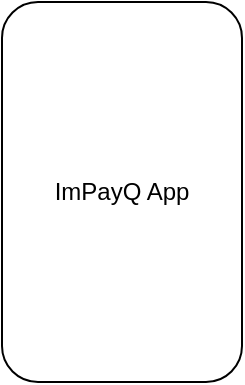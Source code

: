 <mxfile version="26.1.1">
  <diagram name="Page-1" id="3_mQw_ArMDM8NdCvHybq">
    <mxGraphModel dx="1026" dy="599" grid="1" gridSize="10" guides="1" tooltips="1" connect="1" arrows="1" fold="1" page="1" pageScale="1" pageWidth="850" pageHeight="1100" math="0" shadow="0">
      <root>
        <mxCell id="0" />
        <mxCell id="1" parent="0" />
        <mxCell id="HEuHjqax6HS9vuczRuY7-1" value="ImPayQ App" style="rounded=1;whiteSpace=wrap;html=1;" vertex="1" parent="1">
          <mxGeometry x="350" y="170" width="120" height="190" as="geometry" />
        </mxCell>
      </root>
    </mxGraphModel>
  </diagram>
</mxfile>
